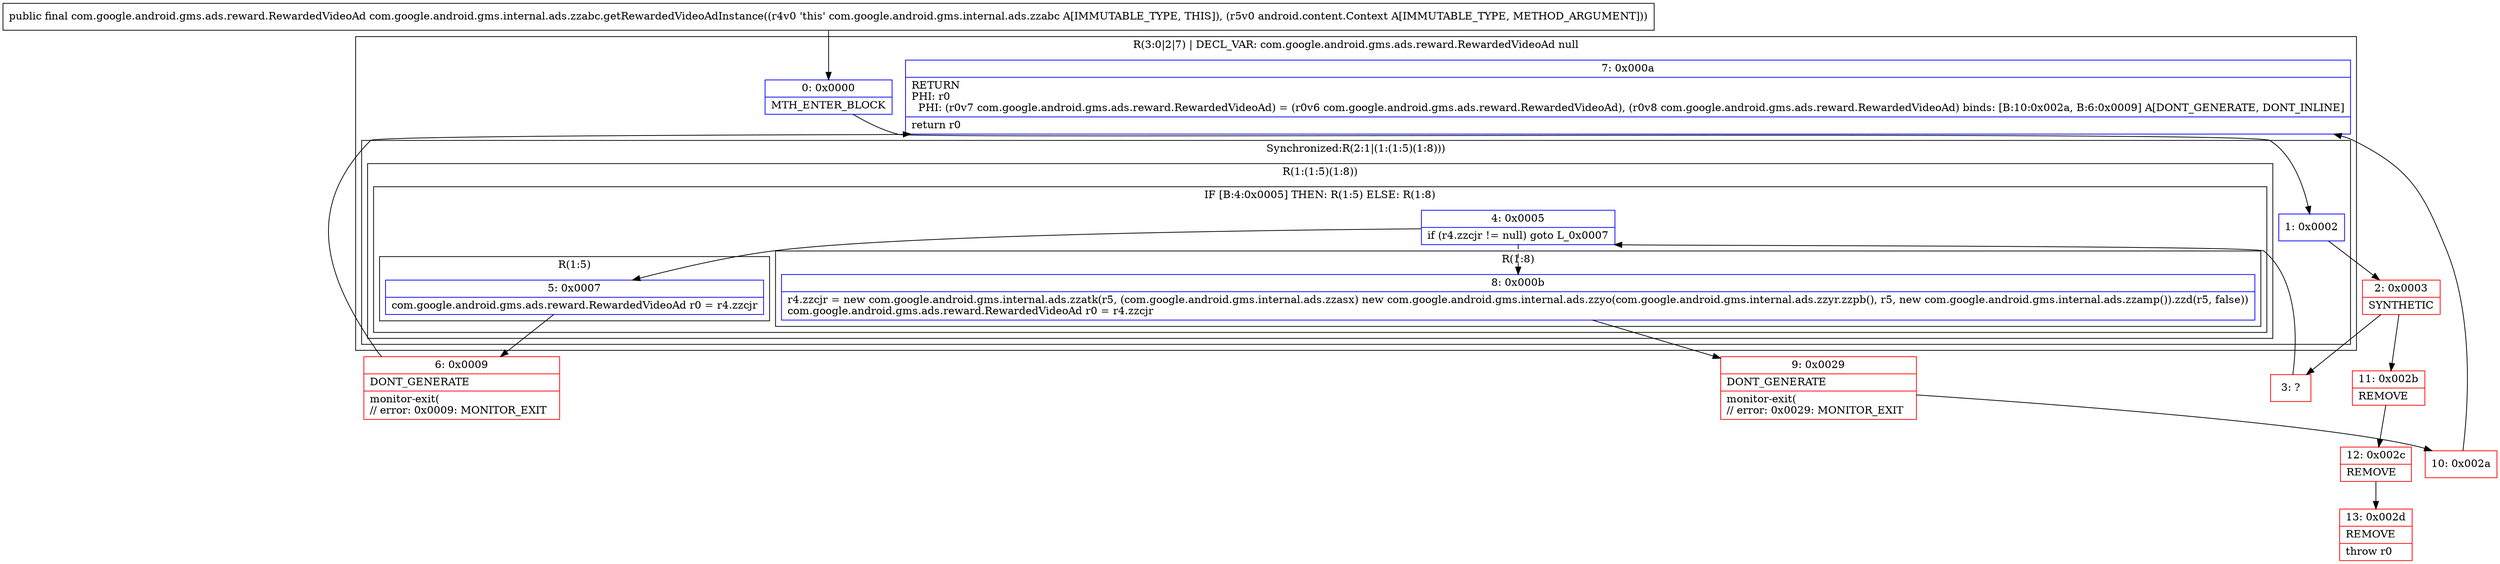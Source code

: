 digraph "CFG forcom.google.android.gms.internal.ads.zzabc.getRewardedVideoAdInstance(Landroid\/content\/Context;)Lcom\/google\/android\/gms\/ads\/reward\/RewardedVideoAd;" {
subgraph cluster_Region_1318189206 {
label = "R(3:0|2|7) | DECL_VAR: com.google.android.gms.ads.reward.RewardedVideoAd null\l";
node [shape=record,color=blue];
Node_0 [shape=record,label="{0\:\ 0x0000|MTH_ENTER_BLOCK\l}"];
subgraph cluster_SynchronizedRegion_2031378787 {
label = "Synchronized:R(2:1|(1:(1:5)(1:8)))";
node [shape=record,color=blue];
Node_1 [shape=record,label="{1\:\ 0x0002}"];
subgraph cluster_Region_724024680 {
label = "R(1:(1:5)(1:8))";
node [shape=record,color=blue];
subgraph cluster_IfRegion_264893760 {
label = "IF [B:4:0x0005] THEN: R(1:5) ELSE: R(1:8)";
node [shape=record,color=blue];
Node_4 [shape=record,label="{4\:\ 0x0005|if (r4.zzcjr != null) goto L_0x0007\l}"];
subgraph cluster_Region_99312694 {
label = "R(1:5)";
node [shape=record,color=blue];
Node_5 [shape=record,label="{5\:\ 0x0007|com.google.android.gms.ads.reward.RewardedVideoAd r0 = r4.zzcjr\l}"];
}
subgraph cluster_Region_2118250208 {
label = "R(1:8)";
node [shape=record,color=blue];
Node_8 [shape=record,label="{8\:\ 0x000b|r4.zzcjr = new com.google.android.gms.internal.ads.zzatk(r5, (com.google.android.gms.internal.ads.zzasx) new com.google.android.gms.internal.ads.zzyo(com.google.android.gms.internal.ads.zzyr.zzpb(), r5, new com.google.android.gms.internal.ads.zzamp()).zzd(r5, false))\lcom.google.android.gms.ads.reward.RewardedVideoAd r0 = r4.zzcjr\l}"];
}
}
}
}
Node_7 [shape=record,label="{7\:\ 0x000a|RETURN\lPHI: r0 \l  PHI: (r0v7 com.google.android.gms.ads.reward.RewardedVideoAd) = (r0v6 com.google.android.gms.ads.reward.RewardedVideoAd), (r0v8 com.google.android.gms.ads.reward.RewardedVideoAd) binds: [B:10:0x002a, B:6:0x0009] A[DONT_GENERATE, DONT_INLINE]\l|return r0\l}"];
}
Node_2 [shape=record,color=red,label="{2\:\ 0x0003|SYNTHETIC\l}"];
Node_3 [shape=record,color=red,label="{3\:\ ?}"];
Node_6 [shape=record,color=red,label="{6\:\ 0x0009|DONT_GENERATE\l|monitor\-exit(\l\/\/ error: 0x0009: MONITOR_EXIT  \l}"];
Node_9 [shape=record,color=red,label="{9\:\ 0x0029|DONT_GENERATE\l|monitor\-exit(\l\/\/ error: 0x0029: MONITOR_EXIT  \l}"];
Node_10 [shape=record,color=red,label="{10\:\ 0x002a}"];
Node_11 [shape=record,color=red,label="{11\:\ 0x002b|REMOVE\l}"];
Node_12 [shape=record,color=red,label="{12\:\ 0x002c|REMOVE\l}"];
Node_13 [shape=record,color=red,label="{13\:\ 0x002d|REMOVE\l|throw r0\l}"];
MethodNode[shape=record,label="{public final com.google.android.gms.ads.reward.RewardedVideoAd com.google.android.gms.internal.ads.zzabc.getRewardedVideoAdInstance((r4v0 'this' com.google.android.gms.internal.ads.zzabc A[IMMUTABLE_TYPE, THIS]), (r5v0 android.content.Context A[IMMUTABLE_TYPE, METHOD_ARGUMENT])) }"];
MethodNode -> Node_0;
Node_0 -> Node_1;
Node_1 -> Node_2;
Node_4 -> Node_5;
Node_4 -> Node_8[style=dashed];
Node_5 -> Node_6;
Node_8 -> Node_9;
Node_2 -> Node_3;
Node_2 -> Node_11;
Node_3 -> Node_4;
Node_6 -> Node_7;
Node_9 -> Node_10;
Node_10 -> Node_7;
Node_11 -> Node_12;
Node_12 -> Node_13;
}

